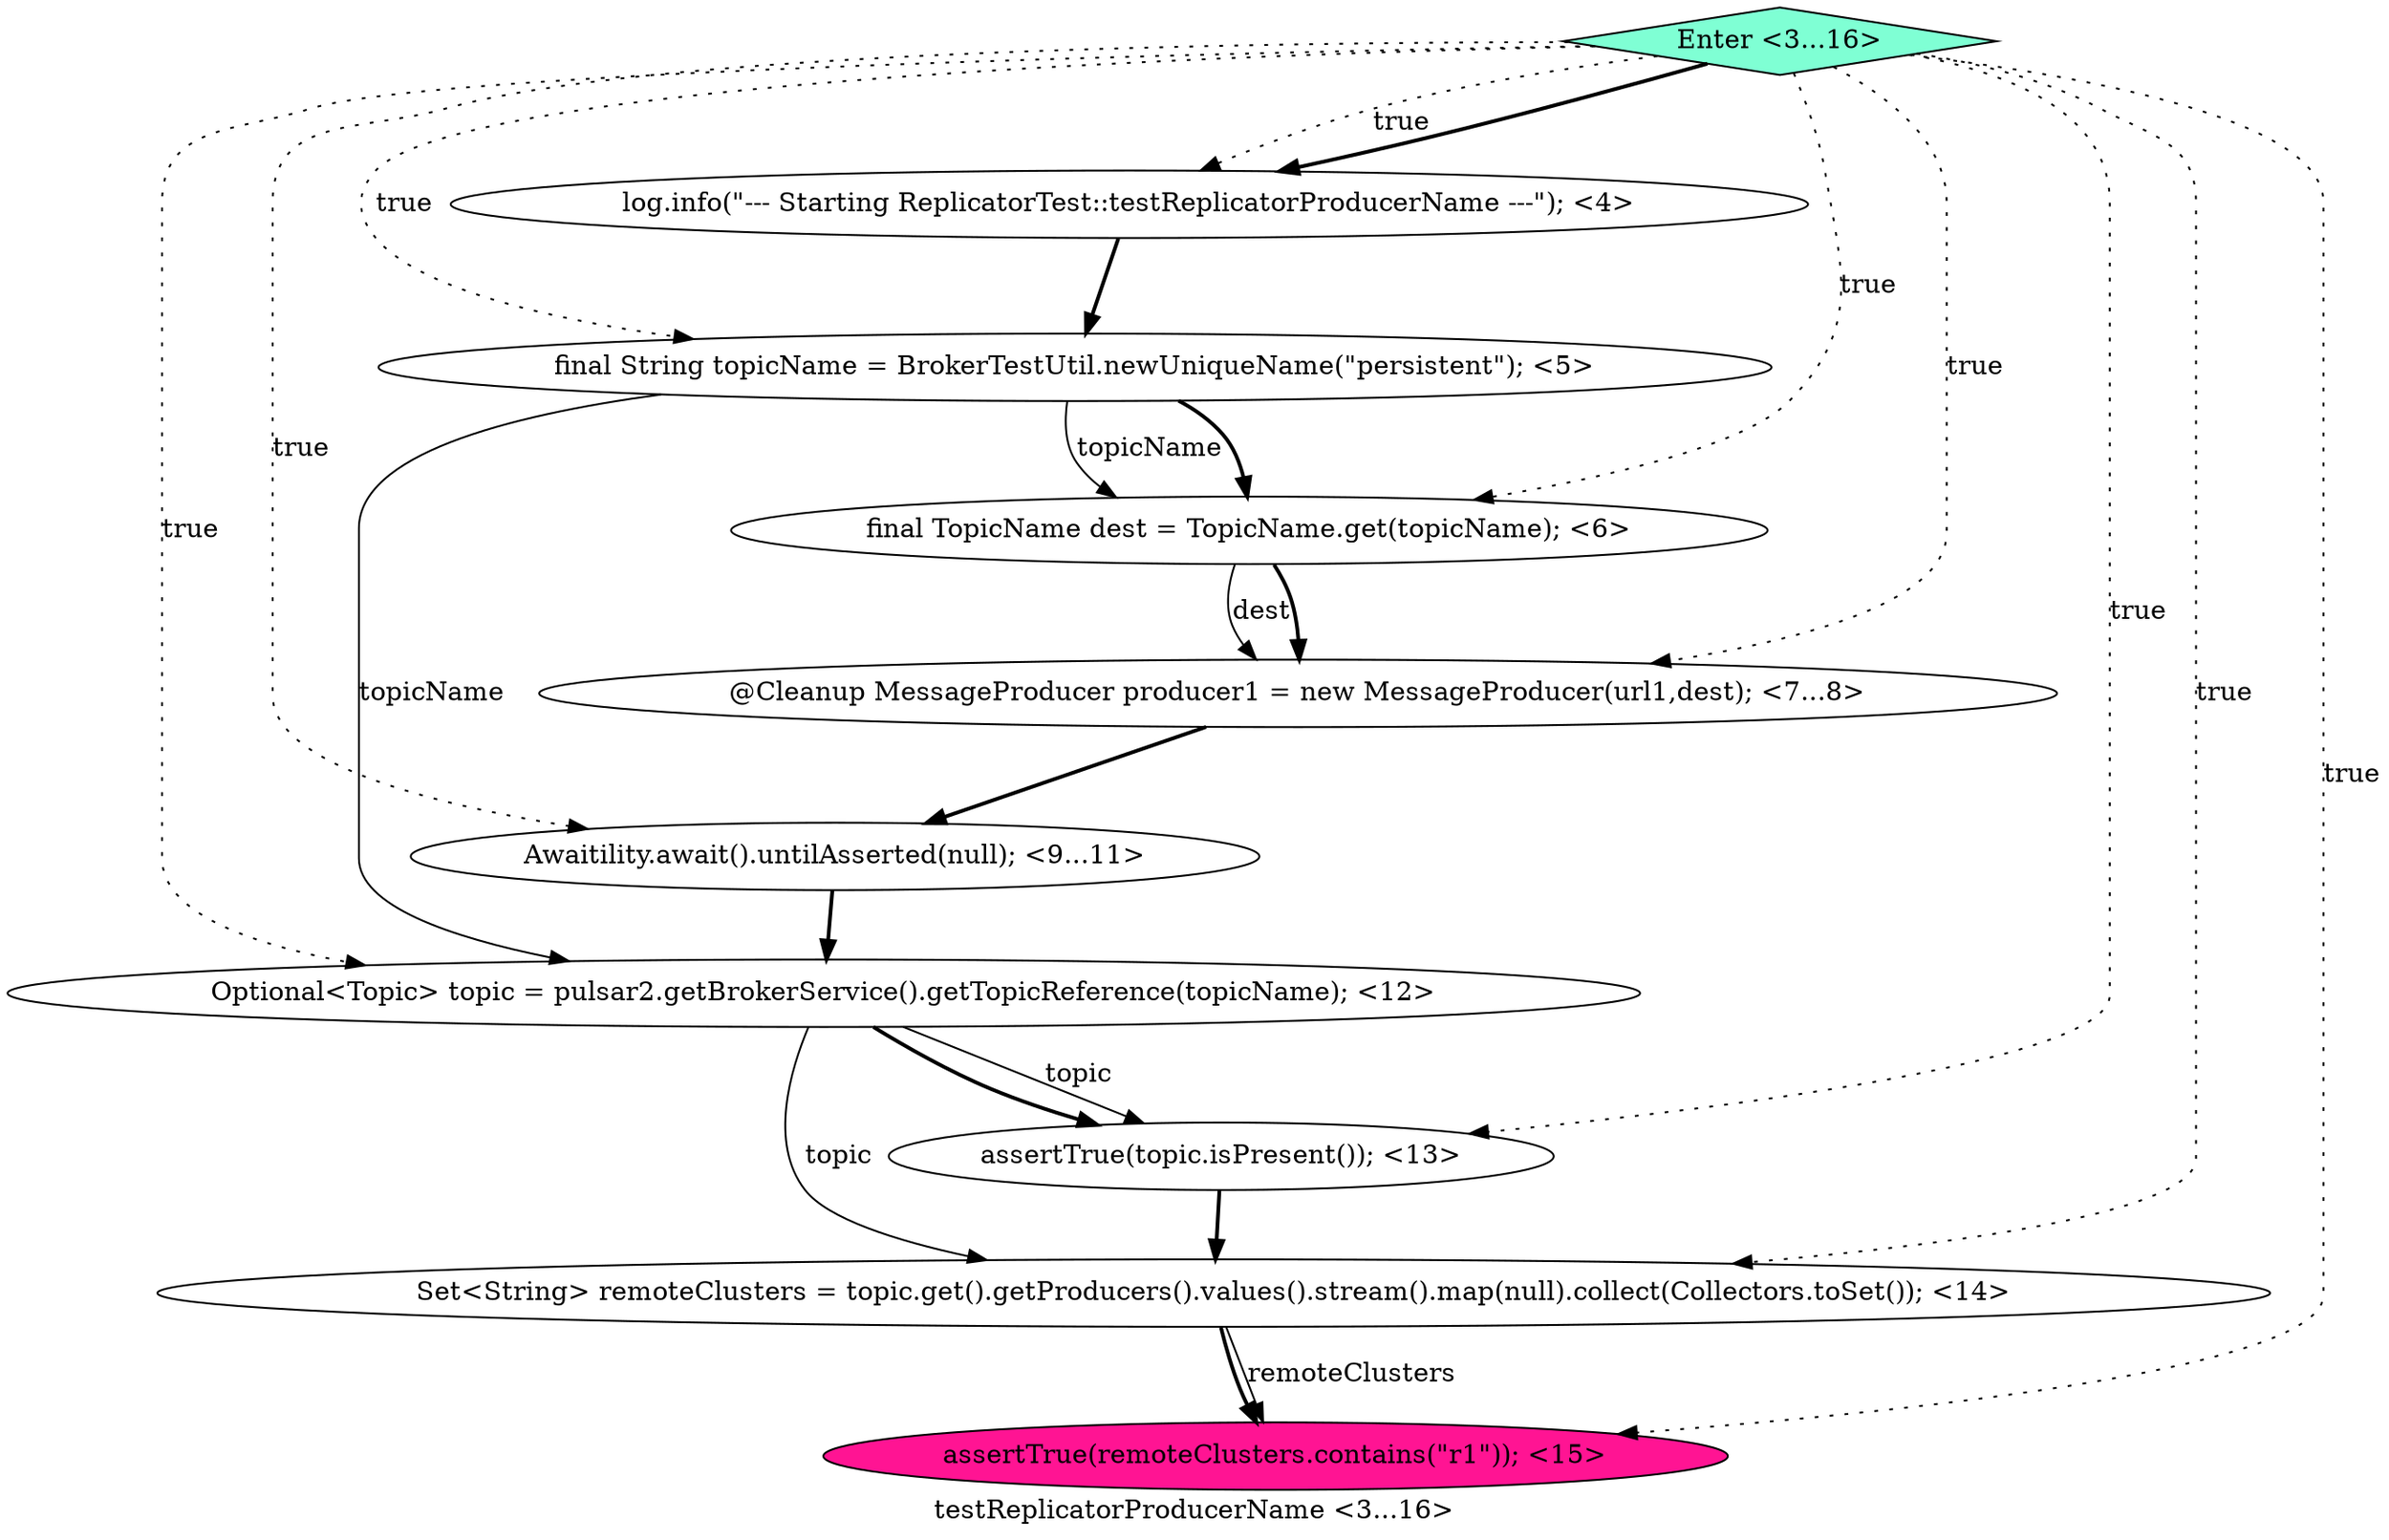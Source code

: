 digraph PDG {
label = "testReplicatorProducerName <3...16>";
0.1 [style = filled, label = "final String topicName = BrokerTestUtil.newUniqueName(\"persistent\"); <5>", fillcolor = white, shape = ellipse];
0.7 [style = filled, label = "Set<String> remoteClusters = topic.get().getProducers().values().stream().map(null).collect(Collectors.toSet()); <14>", fillcolor = white, shape = ellipse];
0.0 [style = filled, label = "log.info(\"--- Starting ReplicatorTest::testReplicatorProducerName ---\"); <4>", fillcolor = white, shape = ellipse];
0.5 [style = filled, label = "Optional<Topic> topic = pulsar2.getBrokerService().getTopicReference(topicName); <12>", fillcolor = white, shape = ellipse];
0.3 [style = filled, label = "@Cleanup MessageProducer producer1 = new MessageProducer(url1,dest); <7...8>", fillcolor = white, shape = ellipse];
0.4 [style = filled, label = "Awaitility.await().untilAsserted(null); <9...11>", fillcolor = white, shape = ellipse];
0.6 [style = filled, label = "assertTrue(topic.isPresent()); <13>", fillcolor = white, shape = ellipse];
0.9 [style = filled, label = "Enter <3...16>", fillcolor = aquamarine, shape = diamond];
0.2 [style = filled, label = "final TopicName dest = TopicName.get(topicName); <6>", fillcolor = white, shape = ellipse];
0.8 [style = filled, label = "assertTrue(remoteClusters.contains(\"r1\")); <15>", fillcolor = deeppink, shape = ellipse];
0.0 -> 0.1 [style = bold, label=""];
0.1 -> 0.2 [style = solid, label="topicName"];
0.1 -> 0.2 [style = bold, label=""];
0.1 -> 0.5 [style = solid, label="topicName"];
0.2 -> 0.3 [style = solid, label="dest"];
0.2 -> 0.3 [style = bold, label=""];
0.3 -> 0.4 [style = bold, label=""];
0.4 -> 0.5 [style = bold, label=""];
0.5 -> 0.6 [style = solid, label="topic"];
0.5 -> 0.6 [style = bold, label=""];
0.5 -> 0.7 [style = solid, label="topic"];
0.6 -> 0.7 [style = bold, label=""];
0.7 -> 0.8 [style = solid, label="remoteClusters"];
0.7 -> 0.8 [style = bold, label=""];
0.9 -> 0.0 [style = dotted, label="true"];
0.9 -> 0.0 [style = bold, label=""];
0.9 -> 0.1 [style = dotted, label="true"];
0.9 -> 0.2 [style = dotted, label="true"];
0.9 -> 0.3 [style = dotted, label="true"];
0.9 -> 0.4 [style = dotted, label="true"];
0.9 -> 0.5 [style = dotted, label="true"];
0.9 -> 0.6 [style = dotted, label="true"];
0.9 -> 0.7 [style = dotted, label="true"];
0.9 -> 0.8 [style = dotted, label="true"];
}
